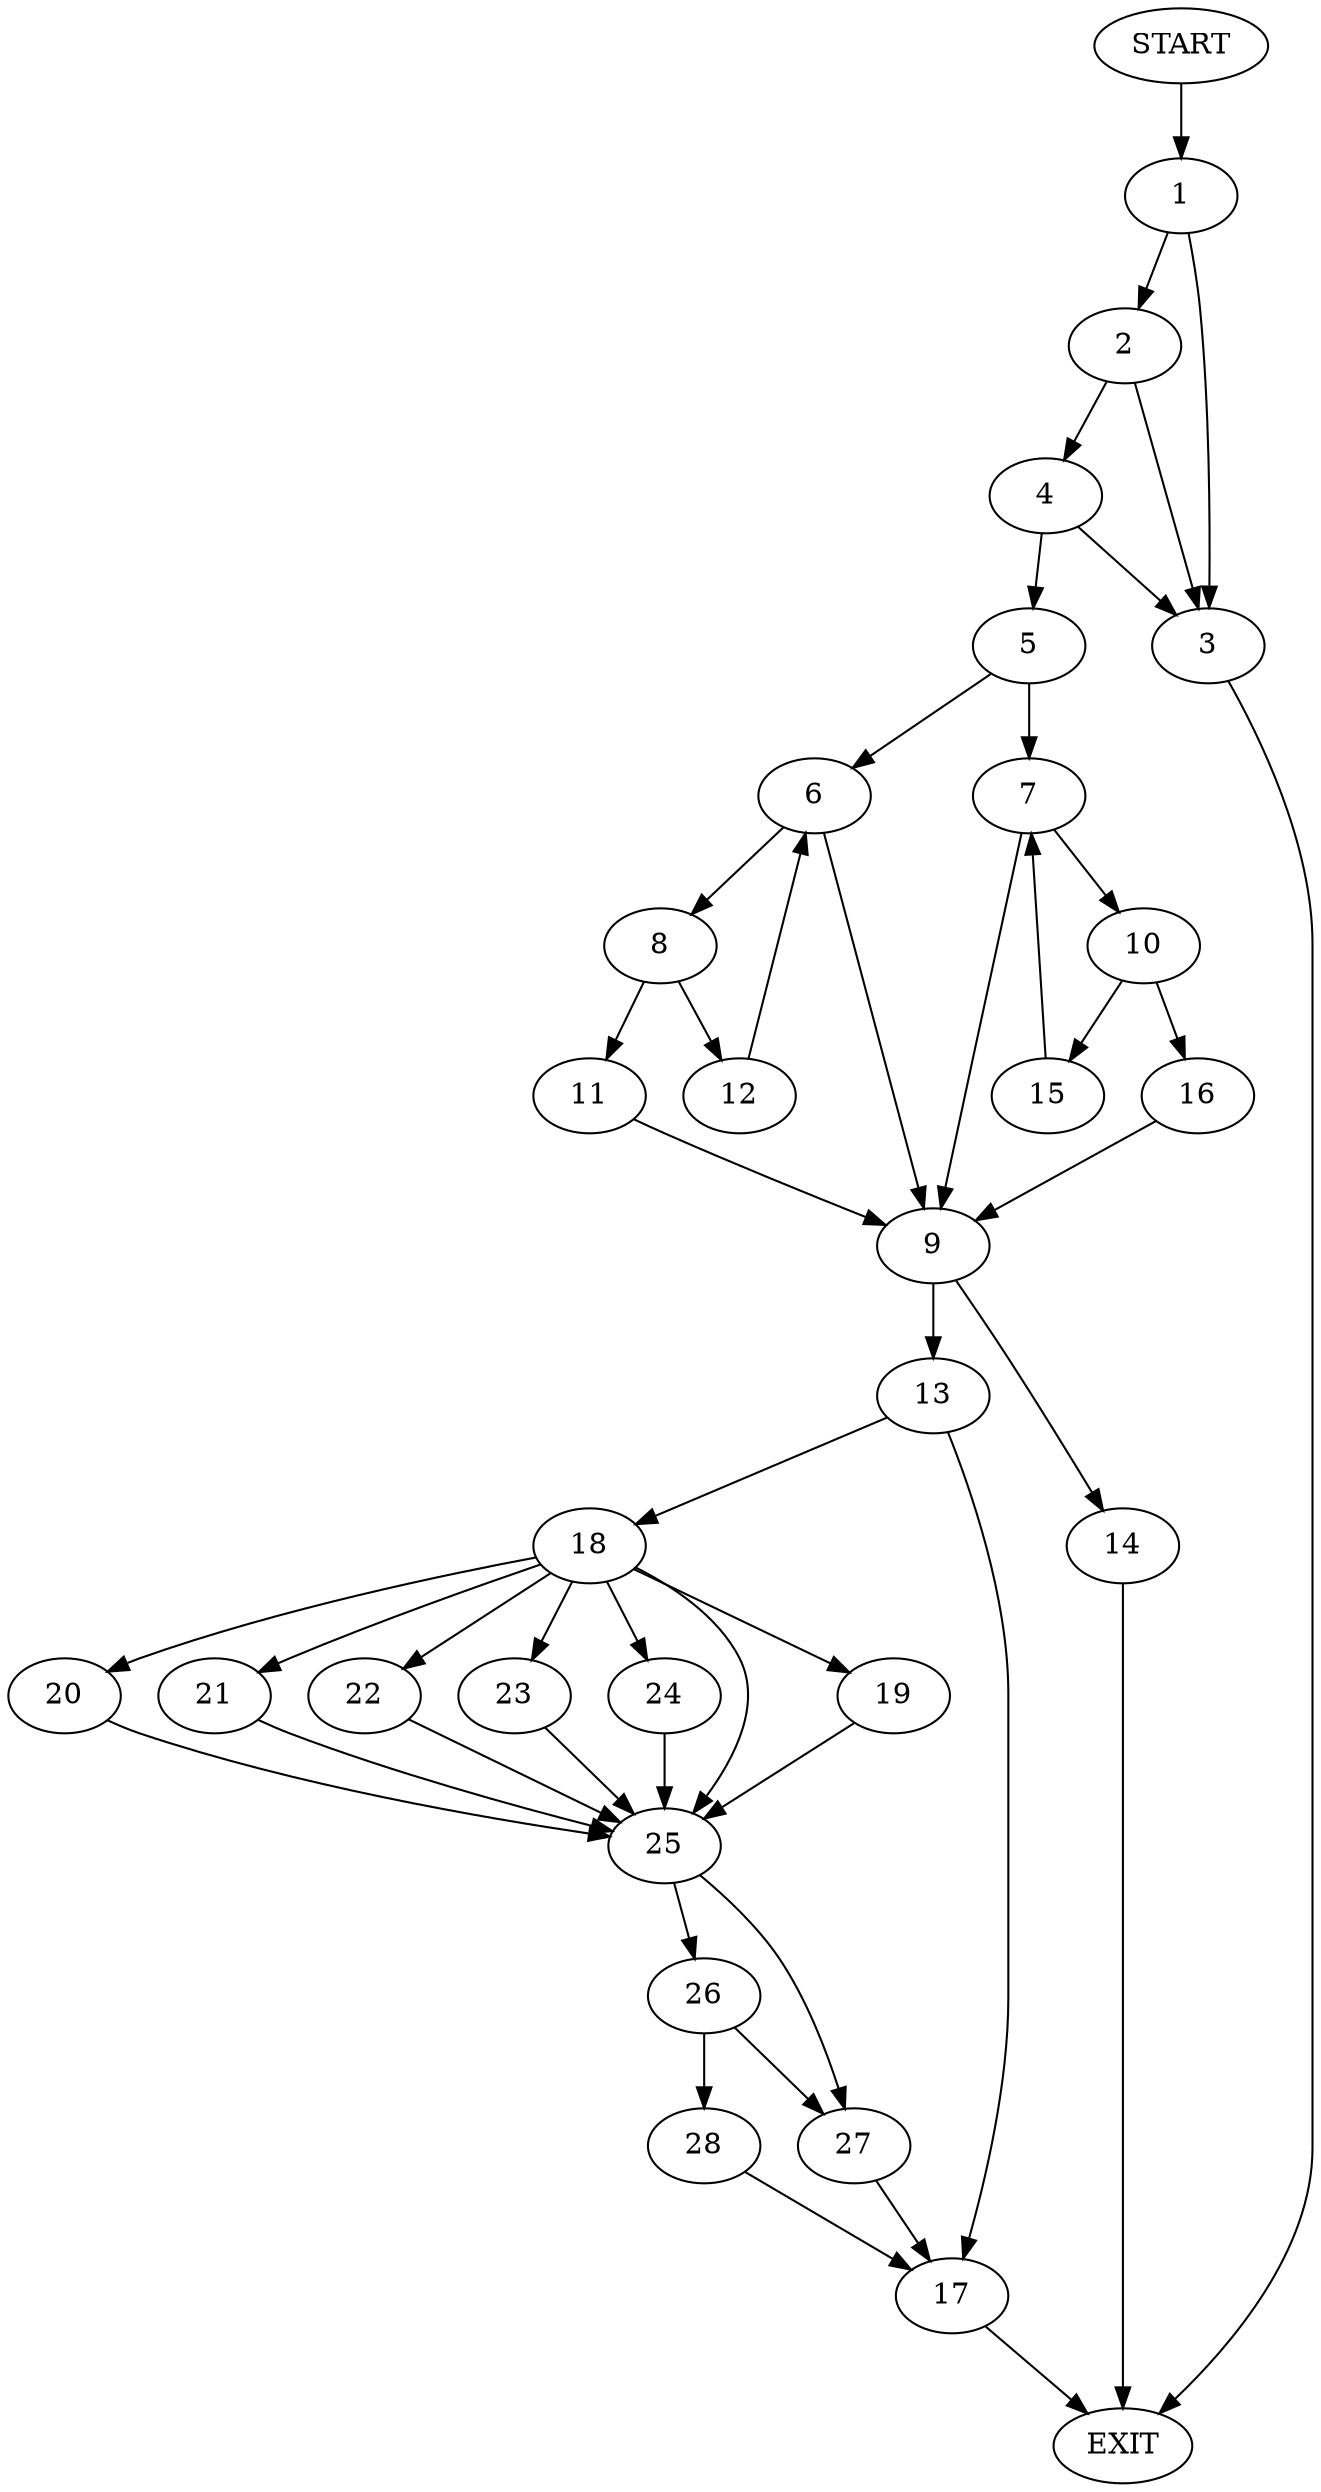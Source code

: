 digraph {
0 [label="START"]
29 [label="EXIT"]
0 -> 1
1 -> 2
1 -> 3
2 -> 3
2 -> 4
3 -> 29
4 -> 5
4 -> 3
5 -> 6
5 -> 7
6 -> 8
6 -> 9
7 -> 10
7 -> 9
8 -> 11
8 -> 12
9 -> 13
9 -> 14
12 -> 6
11 -> 9
10 -> 15
10 -> 16
16 -> 9
15 -> 7
14 -> 29
13 -> 17
13 -> 18
18 -> 19
18 -> 20
18 -> 21
18 -> 22
18 -> 23
18 -> 24
18 -> 25
17 -> 29
23 -> 25
19 -> 25
20 -> 25
25 -> 26
25 -> 27
24 -> 25
22 -> 25
21 -> 25
27 -> 17
26 -> 28
26 -> 27
28 -> 17
}
